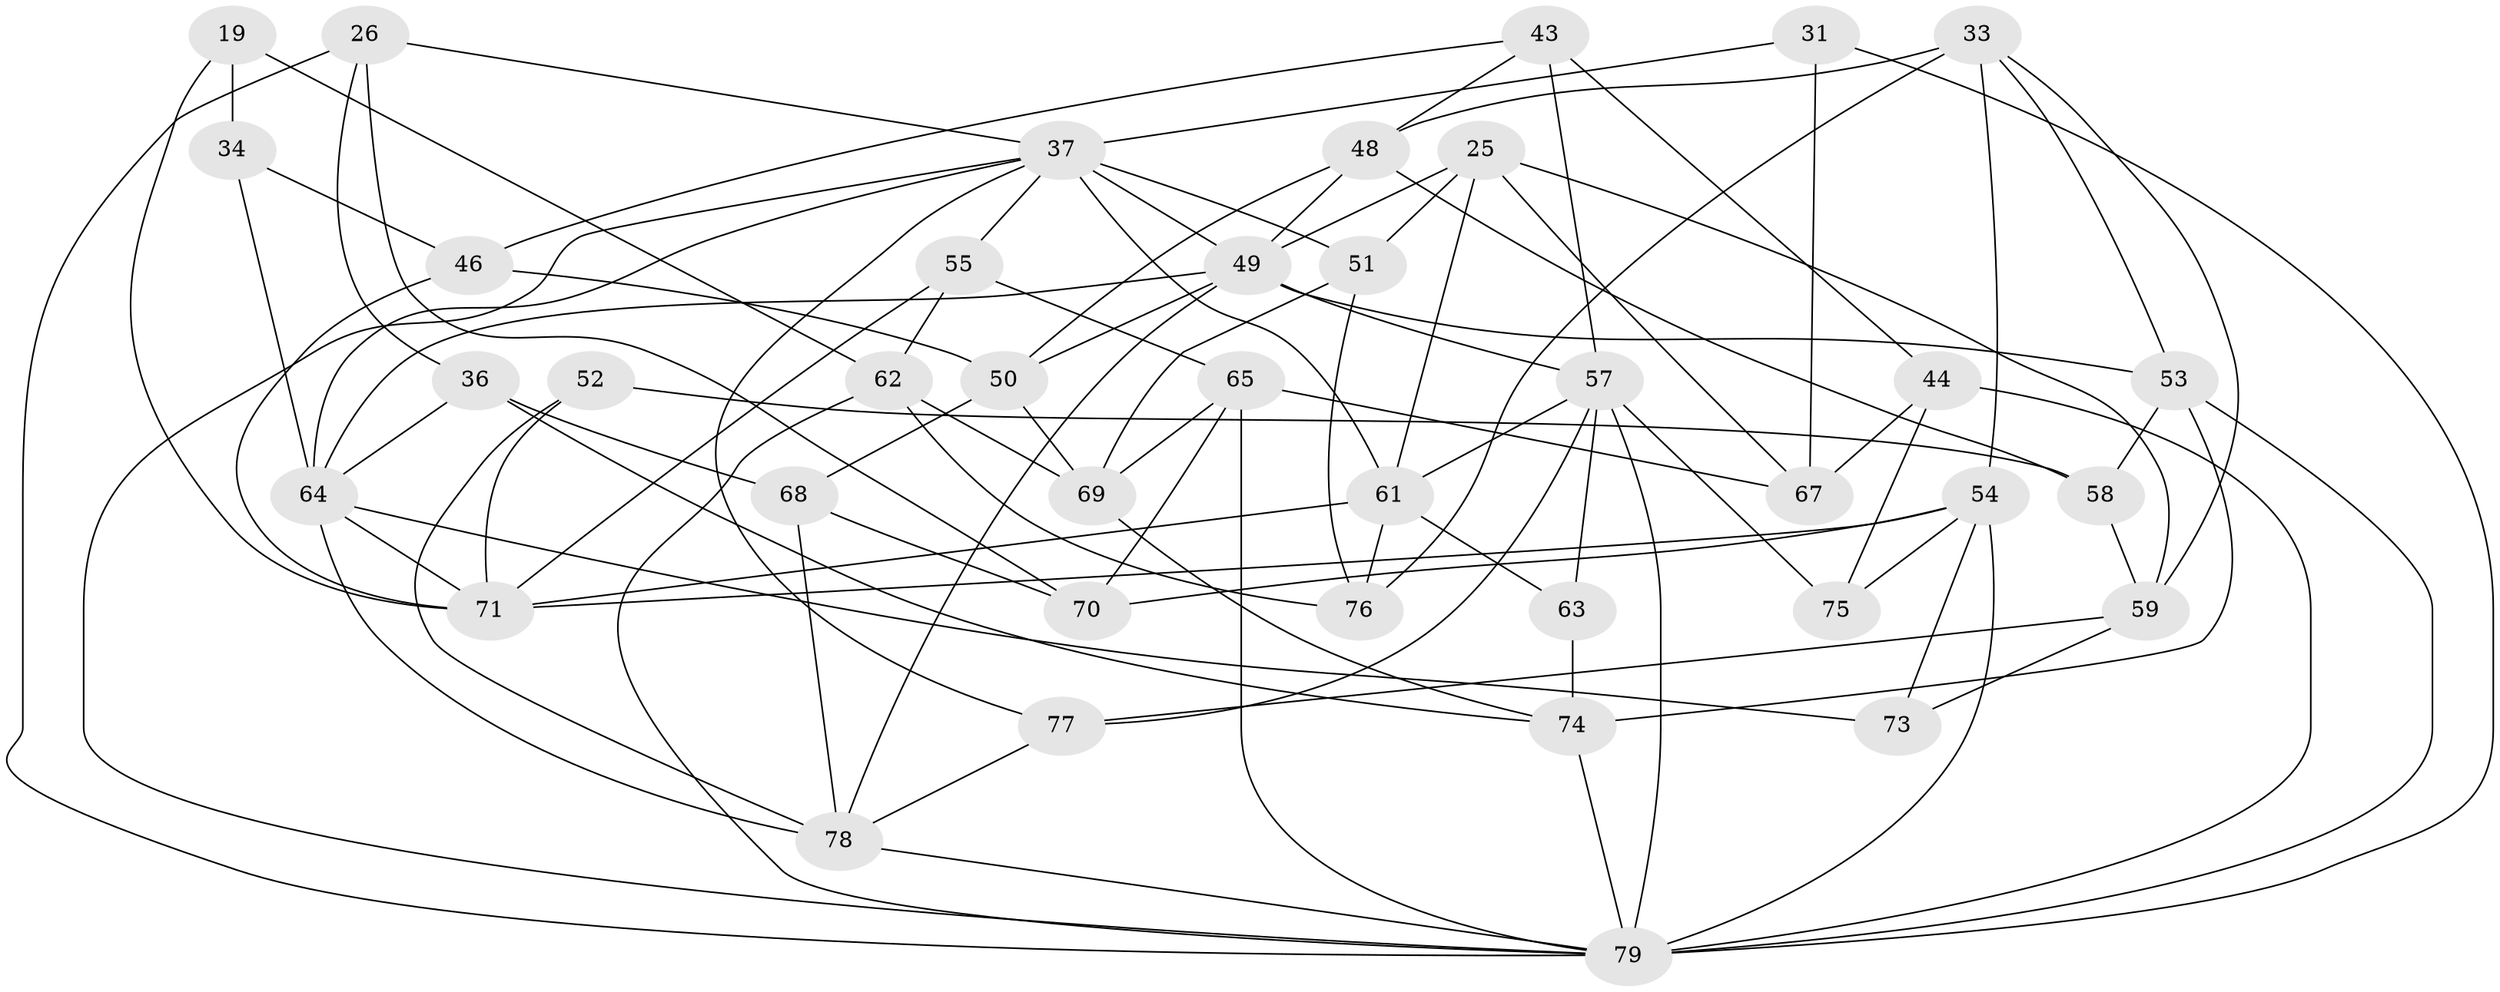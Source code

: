 // original degree distribution, {4: 1.0}
// Generated by graph-tools (version 1.1) at 2025/03/03/04/25 22:03:15]
// undirected, 39 vertices, 95 edges
graph export_dot {
graph [start="1"]
  node [color=gray90,style=filled];
  19;
  25 [super="+7+18"];
  26;
  31;
  33 [super="+1"];
  34 [super="+6"];
  36;
  37 [super="+32"];
  43;
  44;
  46 [super="+41"];
  48 [super="+35"];
  49 [super="+47+29"];
  50 [super="+40"];
  51;
  52;
  53 [super="+27"];
  54 [super="+24"];
  55;
  57 [super="+3+11"];
  58 [super="+4"];
  59 [super="+45"];
  61 [super="+42"];
  62 [super="+30"];
  63;
  64 [super="+8+13+23"];
  65 [super="+28"];
  67 [super="+12"];
  68;
  69 [super="+21"];
  70;
  71 [super="+56"];
  73;
  74 [super="+60"];
  75;
  76;
  77;
  78 [super="+39+66"];
  79 [super="+72"];
  19 -- 71;
  19 -- 34 [weight=2];
  19 -- 62;
  25 -- 61 [weight=2];
  25 -- 51;
  25 -- 49 [weight=2];
  25 -- 59 [weight=2];
  25 -- 67;
  26 -- 37;
  26 -- 36;
  26 -- 70;
  26 -- 79;
  31 -- 79;
  31 -- 67 [weight=2];
  31 -- 37;
  33 -- 48 [weight=2];
  33 -- 76;
  33 -- 53;
  33 -- 59;
  33 -- 54;
  34 -- 46 [weight=2];
  34 -- 64 [weight=2];
  36 -- 68;
  36 -- 74;
  36 -- 64;
  37 -- 51;
  37 -- 61 [weight=2];
  37 -- 64;
  37 -- 77;
  37 -- 55;
  37 -- 49;
  37 -- 79;
  43 -- 44;
  43 -- 46;
  43 -- 48;
  43 -- 57;
  44 -- 75;
  44 -- 67;
  44 -- 79;
  46 -- 50 [weight=2];
  46 -- 71;
  48 -- 50;
  48 -- 58;
  48 -- 49;
  49 -- 78;
  49 -- 57 [weight=2];
  49 -- 64;
  49 -- 50;
  49 -- 53;
  50 -- 68;
  50 -- 69;
  51 -- 69;
  51 -- 76;
  52 -- 58 [weight=2];
  52 -- 71;
  52 -- 78;
  53 -- 58 [weight=2];
  53 -- 74;
  53 -- 79;
  54 -- 79 [weight=3];
  54 -- 75 [weight=2];
  54 -- 73 [weight=2];
  54 -- 70;
  54 -- 71;
  55 -- 62;
  55 -- 65;
  55 -- 71;
  57 -- 63;
  57 -- 77;
  57 -- 75;
  57 -- 61;
  57 -- 79;
  58 -- 59;
  59 -- 73;
  59 -- 77;
  61 -- 71;
  61 -- 63;
  61 -- 76;
  62 -- 69 [weight=2];
  62 -- 76;
  62 -- 79;
  63 -- 74 [weight=2];
  64 -- 71 [weight=2];
  64 -- 73;
  64 -- 78 [weight=2];
  65 -- 67 [weight=2];
  65 -- 70;
  65 -- 69;
  65 -- 79;
  68 -- 70;
  68 -- 78;
  69 -- 74;
  74 -- 79;
  77 -- 78;
  78 -- 79 [weight=2];
}
